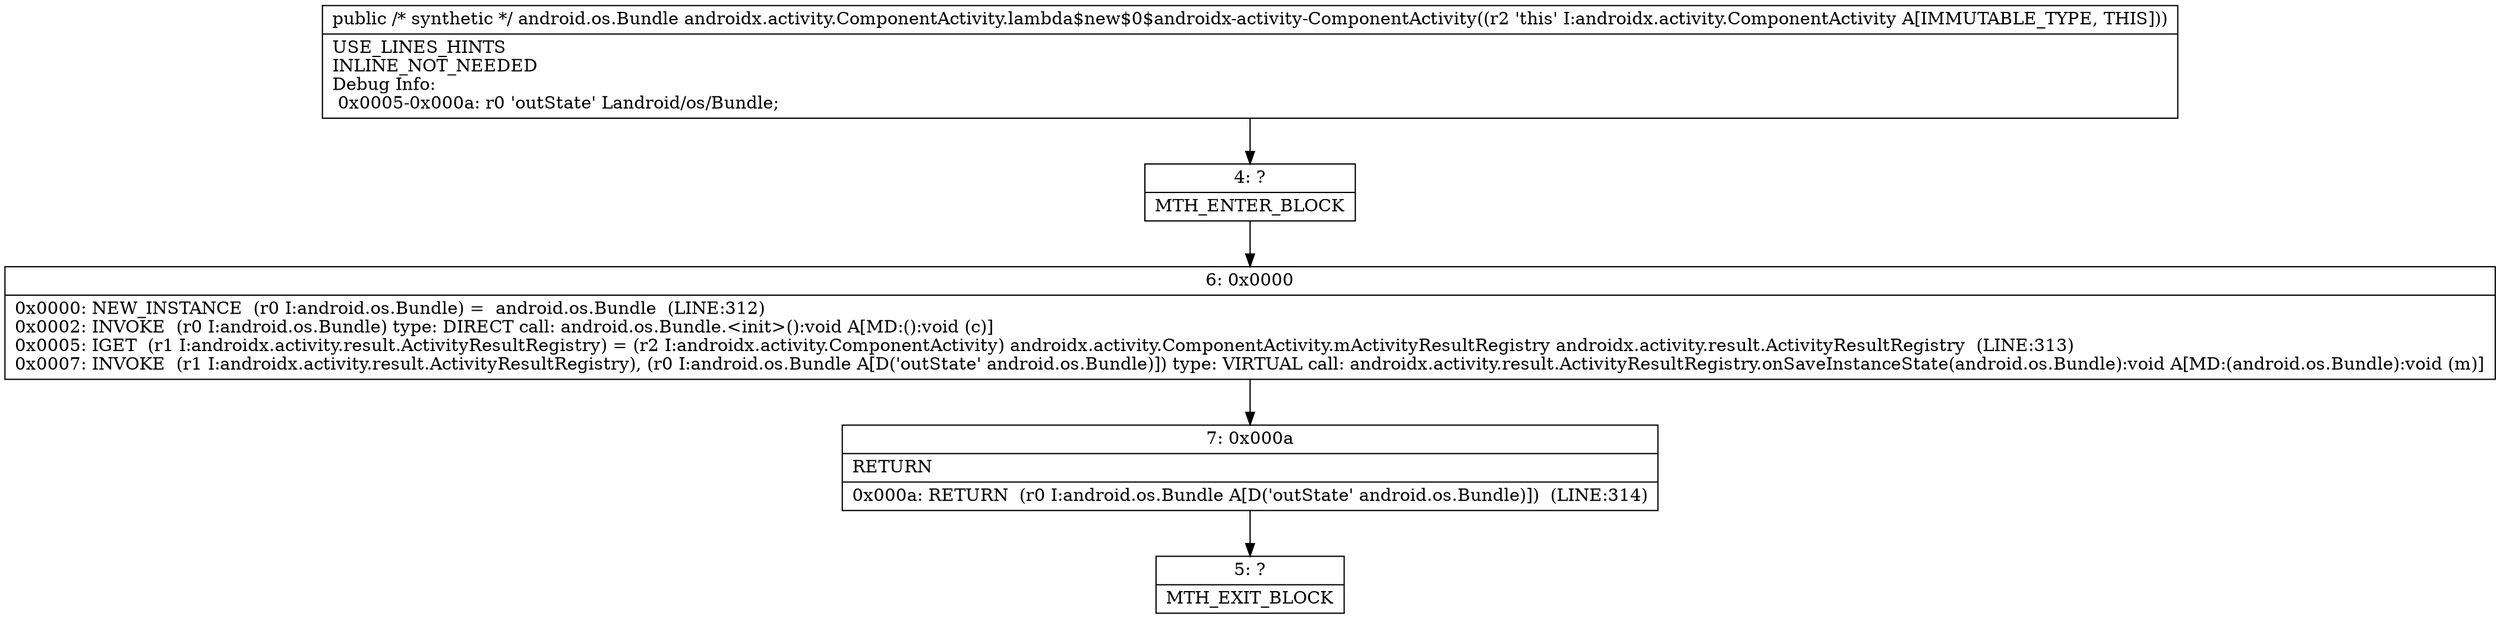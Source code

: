 digraph "CFG forandroidx.activity.ComponentActivity.lambda$new$0$androidx\-activity\-ComponentActivity()Landroid\/os\/Bundle;" {
Node_4 [shape=record,label="{4\:\ ?|MTH_ENTER_BLOCK\l}"];
Node_6 [shape=record,label="{6\:\ 0x0000|0x0000: NEW_INSTANCE  (r0 I:android.os.Bundle) =  android.os.Bundle  (LINE:312)\l0x0002: INVOKE  (r0 I:android.os.Bundle) type: DIRECT call: android.os.Bundle.\<init\>():void A[MD:():void (c)]\l0x0005: IGET  (r1 I:androidx.activity.result.ActivityResultRegistry) = (r2 I:androidx.activity.ComponentActivity) androidx.activity.ComponentActivity.mActivityResultRegistry androidx.activity.result.ActivityResultRegistry  (LINE:313)\l0x0007: INVOKE  (r1 I:androidx.activity.result.ActivityResultRegistry), (r0 I:android.os.Bundle A[D('outState' android.os.Bundle)]) type: VIRTUAL call: androidx.activity.result.ActivityResultRegistry.onSaveInstanceState(android.os.Bundle):void A[MD:(android.os.Bundle):void (m)]\l}"];
Node_7 [shape=record,label="{7\:\ 0x000a|RETURN\l|0x000a: RETURN  (r0 I:android.os.Bundle A[D('outState' android.os.Bundle)])  (LINE:314)\l}"];
Node_5 [shape=record,label="{5\:\ ?|MTH_EXIT_BLOCK\l}"];
MethodNode[shape=record,label="{public \/* synthetic *\/ android.os.Bundle androidx.activity.ComponentActivity.lambda$new$0$androidx\-activity\-ComponentActivity((r2 'this' I:androidx.activity.ComponentActivity A[IMMUTABLE_TYPE, THIS]))  | USE_LINES_HINTS\lINLINE_NOT_NEEDED\lDebug Info:\l  0x0005\-0x000a: r0 'outState' Landroid\/os\/Bundle;\l}"];
MethodNode -> Node_4;Node_4 -> Node_6;
Node_6 -> Node_7;
Node_7 -> Node_5;
}

